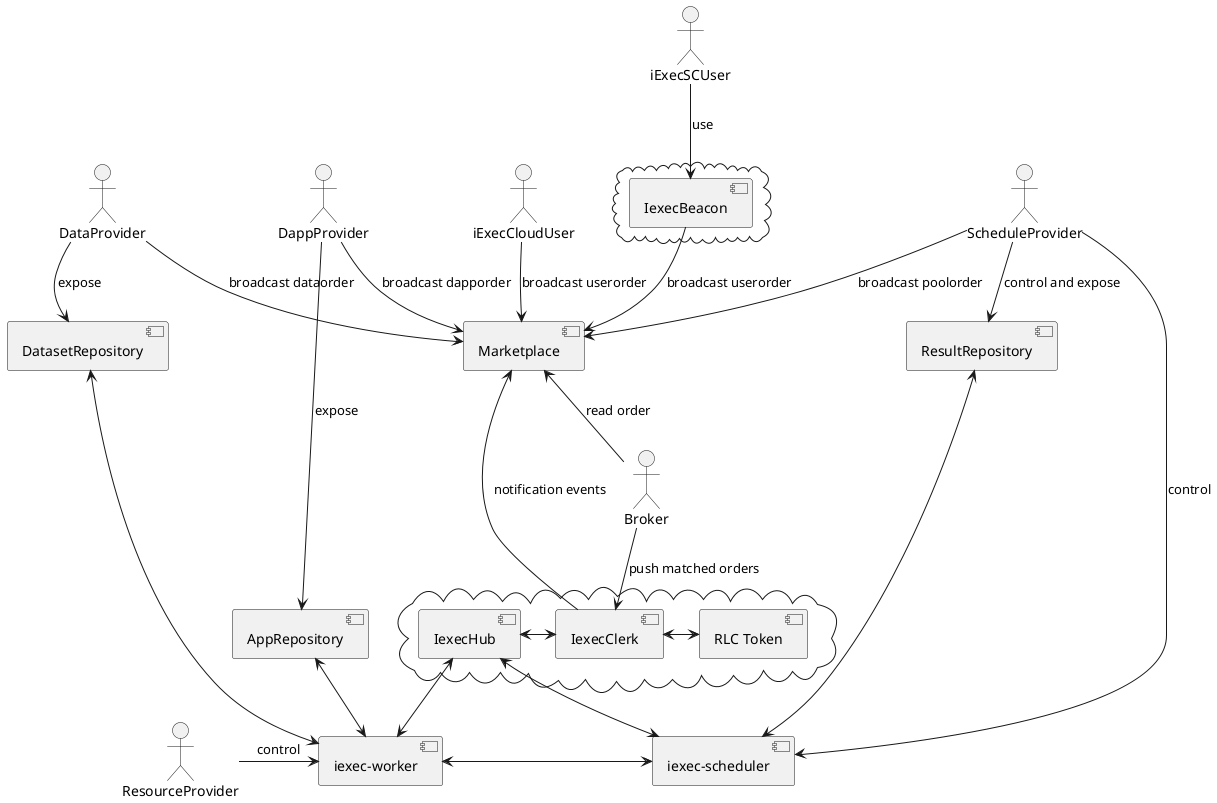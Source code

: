 @startuml
:iExecCloudUser:
:iExecSCUser:
:DappProvider:
:DataProvider:
:ScheduleProvider:
:ResourceProvider:
:Broker:

cloud {
  [IexecBeacon]
}
component [IexecBeacon]
iExecSCUser -down-> [IexecBeacon]: use

component [Marketplace]
[IexecBeacon] -down-> [Marketplace]: broadcast userorder
iExecCloudUser -down-> [Marketplace]: broadcast userorder
DappProvider -down-> [Marketplace]: broadcast dapporder
DataProvider -down-> [Marketplace]: broadcast dataorder
ScheduleProvider -down-> [Marketplace]: broadcast poolorder
Broker -up-> [Marketplace]: read order

cloud {
  [IexecClerk]
  [IexecHub]
  [RLC Token]
}
component [IexecClerk]
component [IexecHub]
component [RLC Token]
[IexecHub] <-right-> [IexecClerk]
[IexecClerk] <-right-> [RLC Token]

Broker -down-> [IexecClerk]: push matched orders
[IexecClerk] -up-> [Marketplace]: notification events

[iexec-scheduler] <-up-> [IexecHub]
[iexec-worker] <-up-> [IexecHub]





component [AppRepository]
component [DatasetRepository]
component [iexec-scheduler]
component [iexec-worker]
component [ResultRepository]

DappProvider -down-> AppRepository: expose
DataProvider -down-> DatasetRepository: expose
ScheduleProvider -down-> [iexec-scheduler]: control
ScheduleProvider -down-> [ResultRepository]: control and expose
ResultRepository <-right-> [iexec-scheduler]



[ResourceProvider] -right-> [iexec-worker]: control

[iexec-worker] <-right-> [iexec-scheduler]
[iexec-worker] <-up-> [AppRepository]
[iexec-worker] <-up-> [DatasetRepository]
@enduml
